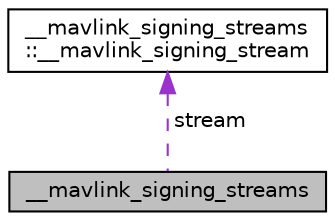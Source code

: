 digraph "__mavlink_signing_streams"
{
  edge [fontname="Helvetica",fontsize="10",labelfontname="Helvetica",labelfontsize="10"];
  node [fontname="Helvetica",fontsize="10",shape=record];
  Node1 [label="__mavlink_signing_streams",height=0.2,width=0.4,color="black", fillcolor="grey75", style="filled", fontcolor="black"];
  Node2 -> Node1 [dir="back",color="darkorchid3",fontsize="10",style="dashed",label=" stream" ];
  Node2 [label="__mavlink_signing_streams\l::__mavlink_signing_stream",height=0.2,width=0.4,color="black", fillcolor="white", style="filled",URL="$struct____mavlink__signing__streams_1_1____mavlink__signing__stream.html"];
}
